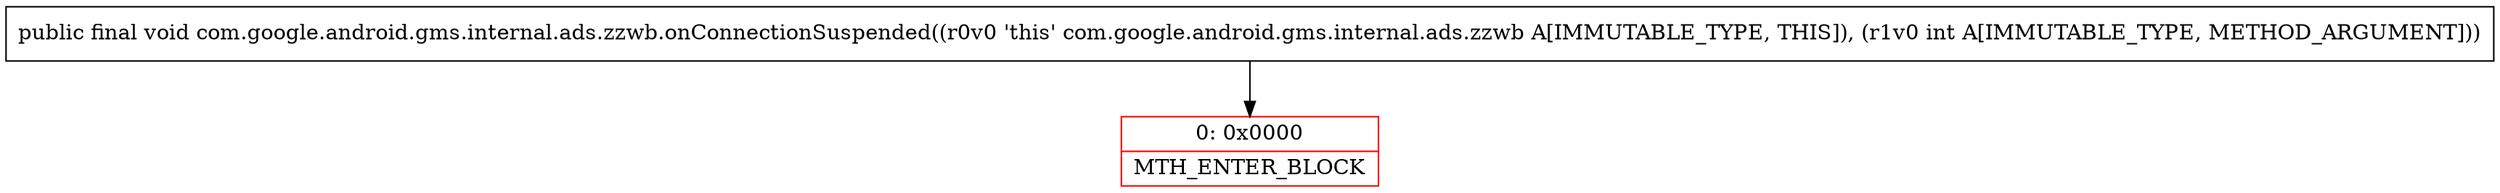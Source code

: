 digraph "CFG forcom.google.android.gms.internal.ads.zzwb.onConnectionSuspended(I)V" {
subgraph cluster_Region_2061935601 {
label = "R(0)";
node [shape=record,color=blue];
}
Node_0 [shape=record,color=red,label="{0\:\ 0x0000|MTH_ENTER_BLOCK\l}"];
MethodNode[shape=record,label="{public final void com.google.android.gms.internal.ads.zzwb.onConnectionSuspended((r0v0 'this' com.google.android.gms.internal.ads.zzwb A[IMMUTABLE_TYPE, THIS]), (r1v0 int A[IMMUTABLE_TYPE, METHOD_ARGUMENT])) }"];
MethodNode -> Node_0;
}

